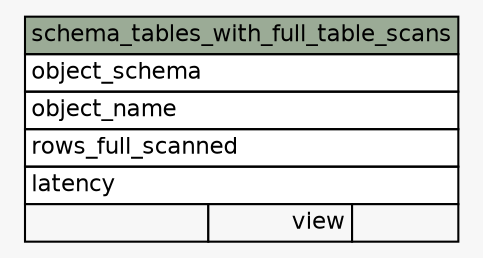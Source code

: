// dot 6.0.1 on Linux 5.19.13-zen1-1-zen
// SchemaSpy rev 590
digraph "schema_tables_with_full_table_scans" {
  graph [
    rankdir="RL"
    bgcolor="#f7f7f7"
    nodesep="0.18"
    ranksep="0.46"
    fontname="Helvetica"
    fontsize="11"
  ];
  node [
    fontname="Helvetica"
    fontsize="11"
    shape="plaintext"
  ];
  edge [
    arrowsize="0.8"
  ];
  "schema_tables_with_full_table_scans" [
    label=<
    <TABLE BORDER="0" CELLBORDER="1" CELLSPACING="0" BGCOLOR="#ffffff">
      <TR><TD COLSPAN="3" BGCOLOR="#9bab96" ALIGN="CENTER">schema_tables_with_full_table_scans</TD></TR>
      <TR><TD PORT="object_schema" COLSPAN="3" ALIGN="LEFT">object_schema</TD></TR>
      <TR><TD PORT="object_name" COLSPAN="3" ALIGN="LEFT">object_name</TD></TR>
      <TR><TD PORT="rows_full_scanned" COLSPAN="3" ALIGN="LEFT">rows_full_scanned</TD></TR>
      <TR><TD PORT="latency" COLSPAN="3" ALIGN="LEFT">latency</TD></TR>
      <TR><TD ALIGN="LEFT" BGCOLOR="#f7f7f7">  </TD><TD ALIGN="RIGHT" BGCOLOR="#f7f7f7">view</TD><TD ALIGN="RIGHT" BGCOLOR="#f7f7f7">  </TD></TR>
    </TABLE>>
    URL="tables/schema_tables_with_full_table_scans.html"
    tooltip="schema_tables_with_full_table_scans"
  ];
}
